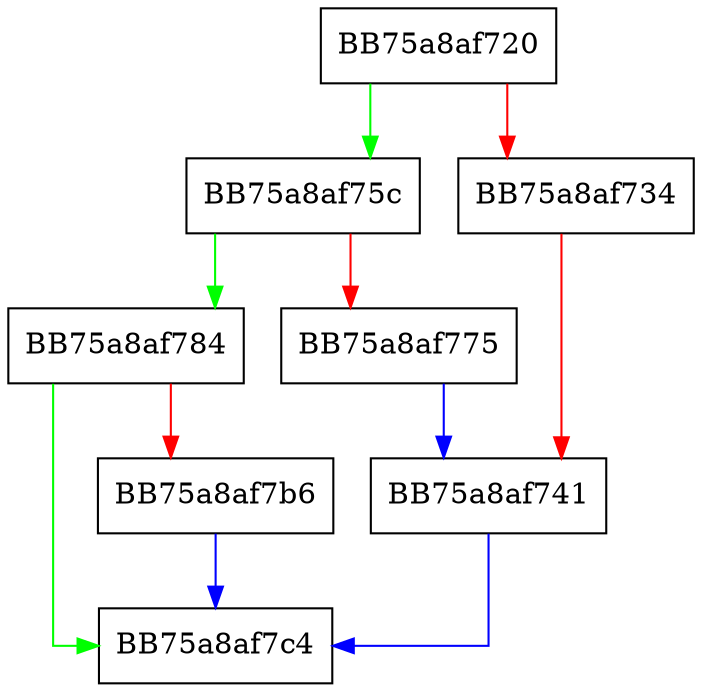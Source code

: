 digraph ServerStreamWrite {
  node [shape="box"];
  graph [splines=ortho];
  BB75a8af720 -> BB75a8af75c [color="green"];
  BB75a8af720 -> BB75a8af734 [color="red"];
  BB75a8af734 -> BB75a8af741 [color="red"];
  BB75a8af741 -> BB75a8af7c4 [color="blue"];
  BB75a8af75c -> BB75a8af784 [color="green"];
  BB75a8af75c -> BB75a8af775 [color="red"];
  BB75a8af775 -> BB75a8af741 [color="blue"];
  BB75a8af784 -> BB75a8af7c4 [color="green"];
  BB75a8af784 -> BB75a8af7b6 [color="red"];
  BB75a8af7b6 -> BB75a8af7c4 [color="blue"];
}